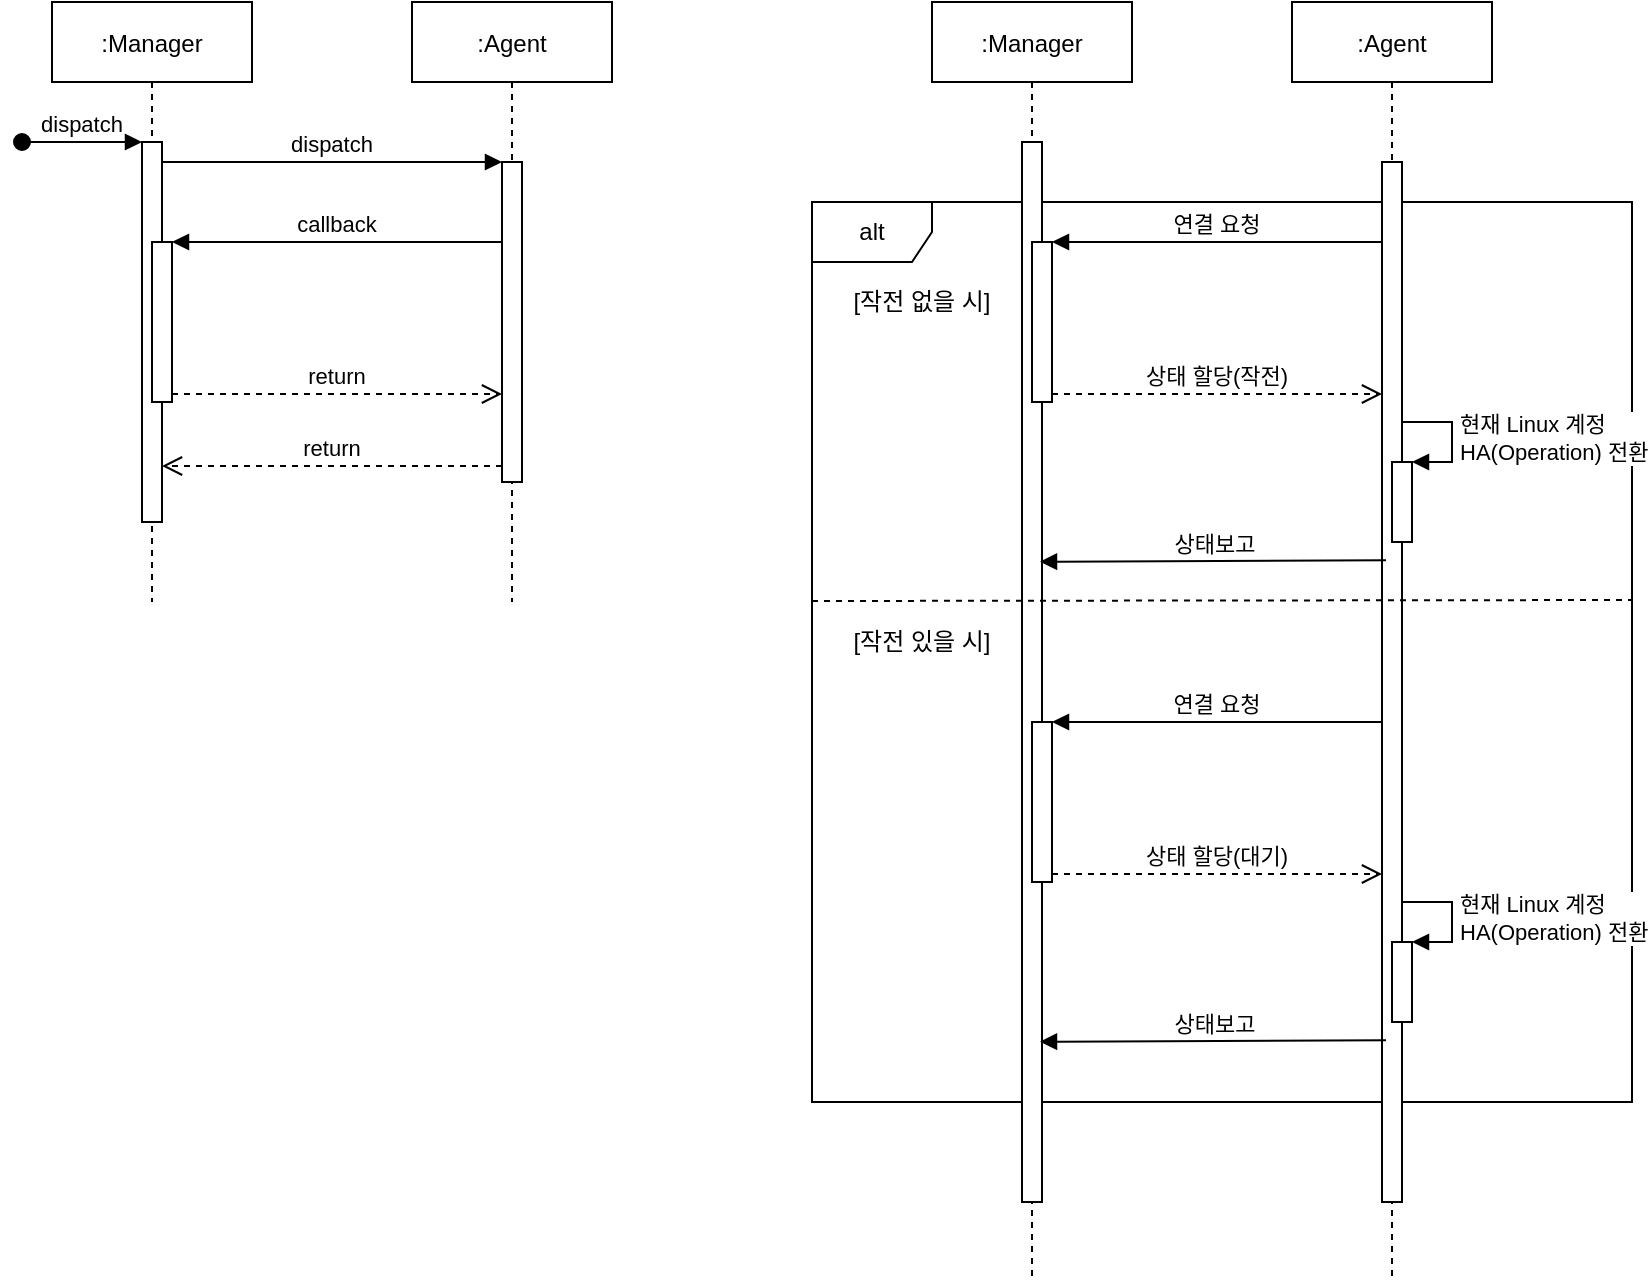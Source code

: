 <mxfile version="13.8.2" type="github">
  <diagram id="kgpKYQtTHZ0yAKxKKP6v" name="Page-1">
    <mxGraphModel dx="1372" dy="794" grid="1" gridSize="10" guides="1" tooltips="1" connect="1" arrows="1" fold="1" page="1" pageScale="1" pageWidth="850" pageHeight="1100" math="0" shadow="0">
      <root>
        <mxCell id="0" />
        <mxCell id="1" parent="0" />
        <mxCell id="mMyVR-nKrES3DRgF97Yc-17" value="alt" style="shape=umlFrame;whiteSpace=wrap;html=1;" vertex="1" parent="1">
          <mxGeometry x="460" y="140" width="410" height="450" as="geometry" />
        </mxCell>
        <mxCell id="3nuBFxr9cyL0pnOWT2aG-1" value=":Manager" style="shape=umlLifeline;perimeter=lifelinePerimeter;container=1;collapsible=0;recursiveResize=0;rounded=0;shadow=0;strokeWidth=1;" parent="1" vertex="1">
          <mxGeometry x="80" y="40" width="100" height="300" as="geometry" />
        </mxCell>
        <mxCell id="3nuBFxr9cyL0pnOWT2aG-2" value="" style="points=[];perimeter=orthogonalPerimeter;rounded=0;shadow=0;strokeWidth=1;" parent="3nuBFxr9cyL0pnOWT2aG-1" vertex="1">
          <mxGeometry x="45" y="70" width="10" height="190" as="geometry" />
        </mxCell>
        <mxCell id="3nuBFxr9cyL0pnOWT2aG-3" value="dispatch" style="verticalAlign=bottom;startArrow=oval;endArrow=block;startSize=8;shadow=0;strokeWidth=1;" parent="3nuBFxr9cyL0pnOWT2aG-1" target="3nuBFxr9cyL0pnOWT2aG-2" edge="1">
          <mxGeometry relative="1" as="geometry">
            <mxPoint x="-15" y="70" as="sourcePoint" />
          </mxGeometry>
        </mxCell>
        <mxCell id="3nuBFxr9cyL0pnOWT2aG-4" value="" style="points=[];perimeter=orthogonalPerimeter;rounded=0;shadow=0;strokeWidth=1;" parent="3nuBFxr9cyL0pnOWT2aG-1" vertex="1">
          <mxGeometry x="50" y="120" width="10" height="80" as="geometry" />
        </mxCell>
        <mxCell id="3nuBFxr9cyL0pnOWT2aG-5" value=":Agent" style="shape=umlLifeline;perimeter=lifelinePerimeter;container=1;collapsible=0;recursiveResize=0;rounded=0;shadow=0;strokeWidth=1;" parent="1" vertex="1">
          <mxGeometry x="260" y="40" width="100" height="300" as="geometry" />
        </mxCell>
        <mxCell id="3nuBFxr9cyL0pnOWT2aG-6" value="" style="points=[];perimeter=orthogonalPerimeter;rounded=0;shadow=0;strokeWidth=1;" parent="3nuBFxr9cyL0pnOWT2aG-5" vertex="1">
          <mxGeometry x="45" y="80" width="10" height="160" as="geometry" />
        </mxCell>
        <mxCell id="3nuBFxr9cyL0pnOWT2aG-7" value="return" style="verticalAlign=bottom;endArrow=open;dashed=1;endSize=8;exitX=0;exitY=0.95;shadow=0;strokeWidth=1;" parent="1" source="3nuBFxr9cyL0pnOWT2aG-6" target="3nuBFxr9cyL0pnOWT2aG-2" edge="1">
          <mxGeometry relative="1" as="geometry">
            <mxPoint x="235" y="196" as="targetPoint" />
          </mxGeometry>
        </mxCell>
        <mxCell id="3nuBFxr9cyL0pnOWT2aG-8" value="dispatch" style="verticalAlign=bottom;endArrow=block;entryX=0;entryY=0;shadow=0;strokeWidth=1;" parent="1" source="3nuBFxr9cyL0pnOWT2aG-2" target="3nuBFxr9cyL0pnOWT2aG-6" edge="1">
          <mxGeometry relative="1" as="geometry">
            <mxPoint x="235" y="120" as="sourcePoint" />
          </mxGeometry>
        </mxCell>
        <mxCell id="3nuBFxr9cyL0pnOWT2aG-9" value="callback" style="verticalAlign=bottom;endArrow=block;entryX=1;entryY=0;shadow=0;strokeWidth=1;" parent="1" source="3nuBFxr9cyL0pnOWT2aG-6" target="3nuBFxr9cyL0pnOWT2aG-4" edge="1">
          <mxGeometry relative="1" as="geometry">
            <mxPoint x="200" y="160" as="sourcePoint" />
          </mxGeometry>
        </mxCell>
        <mxCell id="3nuBFxr9cyL0pnOWT2aG-10" value="return" style="verticalAlign=bottom;endArrow=open;dashed=1;endSize=8;exitX=1;exitY=0.95;shadow=0;strokeWidth=1;" parent="1" source="3nuBFxr9cyL0pnOWT2aG-4" target="3nuBFxr9cyL0pnOWT2aG-6" edge="1">
          <mxGeometry relative="1" as="geometry">
            <mxPoint x="200" y="217" as="targetPoint" />
          </mxGeometry>
        </mxCell>
        <mxCell id="mMyVR-nKrES3DRgF97Yc-1" value=":Manager" style="shape=umlLifeline;perimeter=lifelinePerimeter;container=1;collapsible=0;recursiveResize=0;rounded=0;shadow=0;strokeWidth=1;" vertex="1" parent="1">
          <mxGeometry x="520" y="40" width="100" height="640" as="geometry" />
        </mxCell>
        <mxCell id="mMyVR-nKrES3DRgF97Yc-2" value="" style="points=[];perimeter=orthogonalPerimeter;rounded=0;shadow=0;strokeWidth=1;" vertex="1" parent="mMyVR-nKrES3DRgF97Yc-1">
          <mxGeometry x="45" y="70" width="10" height="190" as="geometry" />
        </mxCell>
        <mxCell id="mMyVR-nKrES3DRgF97Yc-4" value="" style="points=[];perimeter=orthogonalPerimeter;rounded=0;shadow=0;strokeWidth=1;" vertex="1" parent="mMyVR-nKrES3DRgF97Yc-1">
          <mxGeometry x="50" y="120" width="10" height="80" as="geometry" />
        </mxCell>
        <mxCell id="mMyVR-nKrES3DRgF97Yc-11" value="연결 요청" style="verticalAlign=bottom;endArrow=block;entryX=1;entryY=0;shadow=0;strokeWidth=1;" edge="1" target="mMyVR-nKrES3DRgF97Yc-15" parent="mMyVR-nKrES3DRgF97Yc-1">
          <mxGeometry relative="1" as="geometry">
            <mxPoint x="225" y="120" as="sourcePoint" />
          </mxGeometry>
        </mxCell>
        <mxCell id="mMyVR-nKrES3DRgF97Yc-12" value="상태 할당(작전)" style="verticalAlign=bottom;endArrow=open;dashed=1;endSize=8;exitX=1;exitY=0.95;shadow=0;strokeWidth=1;" edge="1" source="mMyVR-nKrES3DRgF97Yc-15" parent="mMyVR-nKrES3DRgF97Yc-1">
          <mxGeometry relative="1" as="geometry">
            <mxPoint x="225" y="196" as="targetPoint" />
          </mxGeometry>
        </mxCell>
        <mxCell id="mMyVR-nKrES3DRgF97Yc-13" value=":Manager" style="shape=umlLifeline;perimeter=lifelinePerimeter;container=1;collapsible=0;recursiveResize=0;rounded=0;shadow=0;strokeWidth=1;" vertex="1" parent="mMyVR-nKrES3DRgF97Yc-1">
          <mxGeometry width="100" height="640" as="geometry" />
        </mxCell>
        <mxCell id="mMyVR-nKrES3DRgF97Yc-14" value="" style="points=[];perimeter=orthogonalPerimeter;rounded=0;shadow=0;strokeWidth=1;" vertex="1" parent="mMyVR-nKrES3DRgF97Yc-13">
          <mxGeometry x="45" y="70" width="10" height="530" as="geometry" />
        </mxCell>
        <mxCell id="mMyVR-nKrES3DRgF97Yc-15" value="" style="points=[];perimeter=orthogonalPerimeter;rounded=0;shadow=0;strokeWidth=1;" vertex="1" parent="mMyVR-nKrES3DRgF97Yc-13">
          <mxGeometry x="50" y="120" width="10" height="80" as="geometry" />
        </mxCell>
        <mxCell id="mMyVR-nKrES3DRgF97Yc-28" value="" style="points=[];perimeter=orthogonalPerimeter;rounded=0;shadow=0;strokeWidth=1;" vertex="1" parent="mMyVR-nKrES3DRgF97Yc-1">
          <mxGeometry x="50" y="120" width="10" height="80" as="geometry" />
        </mxCell>
        <mxCell id="mMyVR-nKrES3DRgF97Yc-5" value=":Agent" style="shape=umlLifeline;perimeter=lifelinePerimeter;container=1;collapsible=0;recursiveResize=0;rounded=0;shadow=0;strokeWidth=1;" vertex="1" parent="1">
          <mxGeometry x="700" y="40" width="100" height="640" as="geometry" />
        </mxCell>
        <mxCell id="mMyVR-nKrES3DRgF97Yc-6" value="" style="points=[];perimeter=orthogonalPerimeter;rounded=0;shadow=0;strokeWidth=1;" vertex="1" parent="mMyVR-nKrES3DRgF97Yc-5">
          <mxGeometry x="45" y="80" width="10" height="520" as="geometry" />
        </mxCell>
        <mxCell id="mMyVR-nKrES3DRgF97Yc-24" value="" style="html=1;points=[];perimeter=orthogonalPerimeter;" vertex="1" parent="mMyVR-nKrES3DRgF97Yc-5">
          <mxGeometry x="50" y="230" width="10" height="40" as="geometry" />
        </mxCell>
        <mxCell id="mMyVR-nKrES3DRgF97Yc-25" value="현재 Linux 계정 &lt;br&gt;HA(Operation) 전환" style="edgeStyle=orthogonalEdgeStyle;html=1;align=left;spacingLeft=2;endArrow=block;rounded=0;entryX=1;entryY=0;" edge="1" target="mMyVR-nKrES3DRgF97Yc-24" parent="mMyVR-nKrES3DRgF97Yc-5">
          <mxGeometry relative="1" as="geometry">
            <mxPoint x="55" y="210" as="sourcePoint" />
            <Array as="points">
              <mxPoint x="80" y="210" />
            </Array>
          </mxGeometry>
        </mxCell>
        <mxCell id="mMyVR-nKrES3DRgF97Yc-18" value="" style="endArrow=none;dashed=1;html=1;" edge="1" parent="1">
          <mxGeometry width="50" height="50" relative="1" as="geometry">
            <mxPoint x="460" y="339.5" as="sourcePoint" />
            <mxPoint x="870" y="339" as="targetPoint" />
          </mxGeometry>
        </mxCell>
        <mxCell id="mMyVR-nKrES3DRgF97Yc-21" value="[작전 없을 시]" style="text;html=1;strokeColor=none;fillColor=none;align=center;verticalAlign=middle;whiteSpace=wrap;rounded=0;" vertex="1" parent="1">
          <mxGeometry x="470" y="180" width="90" height="20" as="geometry" />
        </mxCell>
        <mxCell id="mMyVR-nKrES3DRgF97Yc-22" value="[작전 있을 시]" style="text;html=1;strokeColor=none;fillColor=none;align=center;verticalAlign=middle;whiteSpace=wrap;rounded=0;" vertex="1" parent="1">
          <mxGeometry x="475" y="350" width="80" height="20" as="geometry" />
        </mxCell>
        <mxCell id="mMyVR-nKrES3DRgF97Yc-27" value="상태보고" style="html=1;verticalAlign=bottom;endArrow=block;entryX=0.9;entryY=0.396;entryDx=0;entryDy=0;entryPerimeter=0;exitX=0.2;exitY=0.383;exitDx=0;exitDy=0;exitPerimeter=0;" edge="1" parent="1" source="mMyVR-nKrES3DRgF97Yc-6" target="mMyVR-nKrES3DRgF97Yc-14">
          <mxGeometry width="80" relative="1" as="geometry">
            <mxPoint x="740" y="320" as="sourcePoint" />
            <mxPoint x="660" y="320" as="targetPoint" />
          </mxGeometry>
        </mxCell>
        <mxCell id="mMyVR-nKrES3DRgF97Yc-33" value="" style="points=[];perimeter=orthogonalPerimeter;rounded=0;shadow=0;strokeWidth=1;" vertex="1" parent="1">
          <mxGeometry x="570" y="400" width="10" height="80" as="geometry" />
        </mxCell>
        <mxCell id="mMyVR-nKrES3DRgF97Yc-34" value="연결 요청" style="verticalAlign=bottom;endArrow=block;entryX=1;entryY=0;shadow=0;strokeWidth=1;" edge="1" parent="1" target="mMyVR-nKrES3DRgF97Yc-36">
          <mxGeometry relative="1" as="geometry">
            <mxPoint x="745" y="400" as="sourcePoint" />
          </mxGeometry>
        </mxCell>
        <mxCell id="mMyVR-nKrES3DRgF97Yc-35" value="상태 할당(대기)" style="verticalAlign=bottom;endArrow=open;dashed=1;endSize=8;exitX=1;exitY=0.95;shadow=0;strokeWidth=1;" edge="1" parent="1" source="mMyVR-nKrES3DRgF97Yc-36">
          <mxGeometry relative="1" as="geometry">
            <mxPoint x="745" y="476" as="targetPoint" />
          </mxGeometry>
        </mxCell>
        <mxCell id="mMyVR-nKrES3DRgF97Yc-36" value="" style="points=[];perimeter=orthogonalPerimeter;rounded=0;shadow=0;strokeWidth=1;" vertex="1" parent="1">
          <mxGeometry x="570" y="400" width="10" height="80" as="geometry" />
        </mxCell>
        <mxCell id="mMyVR-nKrES3DRgF97Yc-37" value="" style="points=[];perimeter=orthogonalPerimeter;rounded=0;shadow=0;strokeWidth=1;" vertex="1" parent="1">
          <mxGeometry x="570" y="400" width="10" height="80" as="geometry" />
        </mxCell>
        <mxCell id="mMyVR-nKrES3DRgF97Yc-38" value="" style="html=1;points=[];perimeter=orthogonalPerimeter;" vertex="1" parent="1">
          <mxGeometry x="750" y="510" width="10" height="40" as="geometry" />
        </mxCell>
        <mxCell id="mMyVR-nKrES3DRgF97Yc-39" value="현재 Linux 계정 &lt;br&gt;HA(Operation) 전환" style="edgeStyle=orthogonalEdgeStyle;html=1;align=left;spacingLeft=2;endArrow=block;rounded=0;entryX=1;entryY=0;" edge="1" parent="1" target="mMyVR-nKrES3DRgF97Yc-38">
          <mxGeometry relative="1" as="geometry">
            <mxPoint x="755" y="490" as="sourcePoint" />
            <Array as="points">
              <mxPoint x="780" y="490" />
            </Array>
          </mxGeometry>
        </mxCell>
        <mxCell id="mMyVR-nKrES3DRgF97Yc-42" value="상태보고" style="html=1;verticalAlign=bottom;endArrow=block;entryX=0.9;entryY=0.396;entryDx=0;entryDy=0;entryPerimeter=0;exitX=0.2;exitY=0.383;exitDx=0;exitDy=0;exitPerimeter=0;" edge="1" parent="1">
          <mxGeometry width="80" relative="1" as="geometry">
            <mxPoint x="747" y="559.16" as="sourcePoint" />
            <mxPoint x="574" y="559.88" as="targetPoint" />
          </mxGeometry>
        </mxCell>
      </root>
    </mxGraphModel>
  </diagram>
</mxfile>
